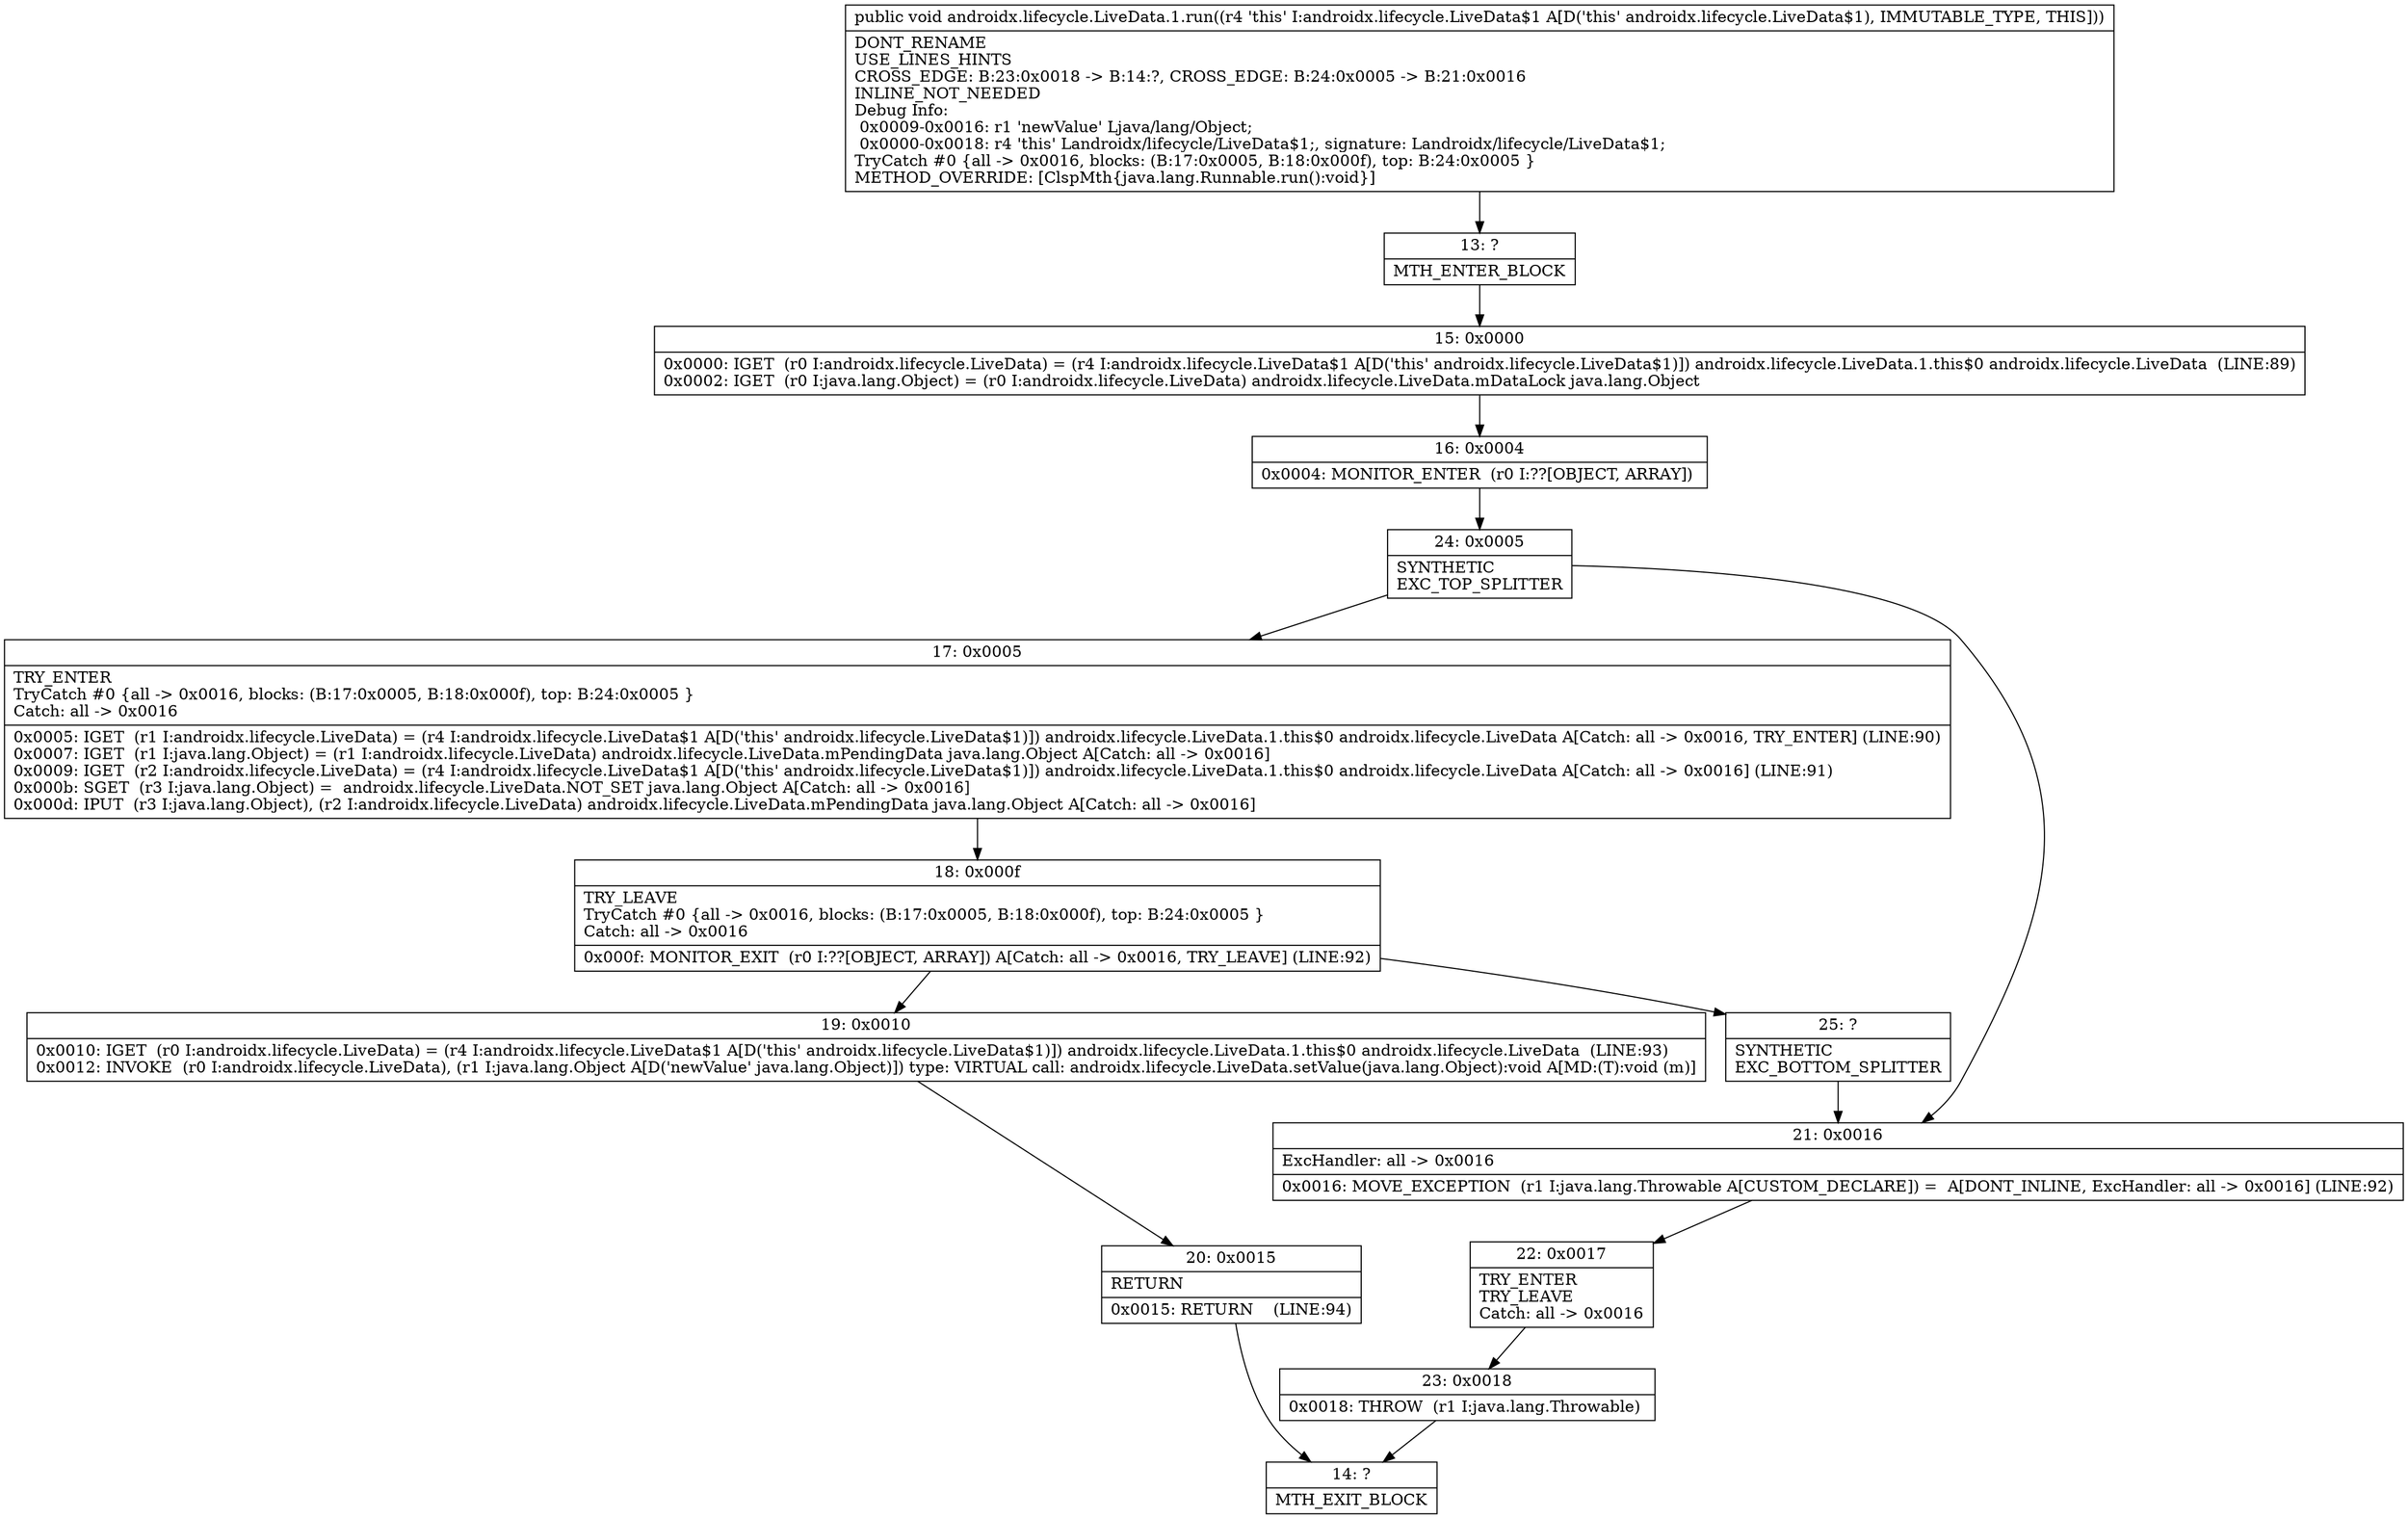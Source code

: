 digraph "CFG forandroidx.lifecycle.LiveData.1.run()V" {
Node_13 [shape=record,label="{13\:\ ?|MTH_ENTER_BLOCK\l}"];
Node_15 [shape=record,label="{15\:\ 0x0000|0x0000: IGET  (r0 I:androidx.lifecycle.LiveData) = (r4 I:androidx.lifecycle.LiveData$1 A[D('this' androidx.lifecycle.LiveData$1)]) androidx.lifecycle.LiveData.1.this$0 androidx.lifecycle.LiveData  (LINE:89)\l0x0002: IGET  (r0 I:java.lang.Object) = (r0 I:androidx.lifecycle.LiveData) androidx.lifecycle.LiveData.mDataLock java.lang.Object \l}"];
Node_16 [shape=record,label="{16\:\ 0x0004|0x0004: MONITOR_ENTER  (r0 I:??[OBJECT, ARRAY]) \l}"];
Node_24 [shape=record,label="{24\:\ 0x0005|SYNTHETIC\lEXC_TOP_SPLITTER\l}"];
Node_17 [shape=record,label="{17\:\ 0x0005|TRY_ENTER\lTryCatch #0 \{all \-\> 0x0016, blocks: (B:17:0x0005, B:18:0x000f), top: B:24:0x0005 \}\lCatch: all \-\> 0x0016\l|0x0005: IGET  (r1 I:androidx.lifecycle.LiveData) = (r4 I:androidx.lifecycle.LiveData$1 A[D('this' androidx.lifecycle.LiveData$1)]) androidx.lifecycle.LiveData.1.this$0 androidx.lifecycle.LiveData A[Catch: all \-\> 0x0016, TRY_ENTER] (LINE:90)\l0x0007: IGET  (r1 I:java.lang.Object) = (r1 I:androidx.lifecycle.LiveData) androidx.lifecycle.LiveData.mPendingData java.lang.Object A[Catch: all \-\> 0x0016]\l0x0009: IGET  (r2 I:androidx.lifecycle.LiveData) = (r4 I:androidx.lifecycle.LiveData$1 A[D('this' androidx.lifecycle.LiveData$1)]) androidx.lifecycle.LiveData.1.this$0 androidx.lifecycle.LiveData A[Catch: all \-\> 0x0016] (LINE:91)\l0x000b: SGET  (r3 I:java.lang.Object) =  androidx.lifecycle.LiveData.NOT_SET java.lang.Object A[Catch: all \-\> 0x0016]\l0x000d: IPUT  (r3 I:java.lang.Object), (r2 I:androidx.lifecycle.LiveData) androidx.lifecycle.LiveData.mPendingData java.lang.Object A[Catch: all \-\> 0x0016]\l}"];
Node_18 [shape=record,label="{18\:\ 0x000f|TRY_LEAVE\lTryCatch #0 \{all \-\> 0x0016, blocks: (B:17:0x0005, B:18:0x000f), top: B:24:0x0005 \}\lCatch: all \-\> 0x0016\l|0x000f: MONITOR_EXIT  (r0 I:??[OBJECT, ARRAY]) A[Catch: all \-\> 0x0016, TRY_LEAVE] (LINE:92)\l}"];
Node_19 [shape=record,label="{19\:\ 0x0010|0x0010: IGET  (r0 I:androidx.lifecycle.LiveData) = (r4 I:androidx.lifecycle.LiveData$1 A[D('this' androidx.lifecycle.LiveData$1)]) androidx.lifecycle.LiveData.1.this$0 androidx.lifecycle.LiveData  (LINE:93)\l0x0012: INVOKE  (r0 I:androidx.lifecycle.LiveData), (r1 I:java.lang.Object A[D('newValue' java.lang.Object)]) type: VIRTUAL call: androidx.lifecycle.LiveData.setValue(java.lang.Object):void A[MD:(T):void (m)]\l}"];
Node_20 [shape=record,label="{20\:\ 0x0015|RETURN\l|0x0015: RETURN    (LINE:94)\l}"];
Node_14 [shape=record,label="{14\:\ ?|MTH_EXIT_BLOCK\l}"];
Node_25 [shape=record,label="{25\:\ ?|SYNTHETIC\lEXC_BOTTOM_SPLITTER\l}"];
Node_21 [shape=record,label="{21\:\ 0x0016|ExcHandler: all \-\> 0x0016\l|0x0016: MOVE_EXCEPTION  (r1 I:java.lang.Throwable A[CUSTOM_DECLARE]) =  A[DONT_INLINE, ExcHandler: all \-\> 0x0016] (LINE:92)\l}"];
Node_22 [shape=record,label="{22\:\ 0x0017|TRY_ENTER\lTRY_LEAVE\lCatch: all \-\> 0x0016\l}"];
Node_23 [shape=record,label="{23\:\ 0x0018|0x0018: THROW  (r1 I:java.lang.Throwable) \l}"];
MethodNode[shape=record,label="{public void androidx.lifecycle.LiveData.1.run((r4 'this' I:androidx.lifecycle.LiveData$1 A[D('this' androidx.lifecycle.LiveData$1), IMMUTABLE_TYPE, THIS]))  | DONT_RENAME\lUSE_LINES_HINTS\lCROSS_EDGE: B:23:0x0018 \-\> B:14:?, CROSS_EDGE: B:24:0x0005 \-\> B:21:0x0016\lINLINE_NOT_NEEDED\lDebug Info:\l  0x0009\-0x0016: r1 'newValue' Ljava\/lang\/Object;\l  0x0000\-0x0018: r4 'this' Landroidx\/lifecycle\/LiveData$1;, signature: Landroidx\/lifecycle\/LiveData$1;\lTryCatch #0 \{all \-\> 0x0016, blocks: (B:17:0x0005, B:18:0x000f), top: B:24:0x0005 \}\lMETHOD_OVERRIDE: [ClspMth\{java.lang.Runnable.run():void\}]\l}"];
MethodNode -> Node_13;Node_13 -> Node_15;
Node_15 -> Node_16;
Node_16 -> Node_24;
Node_24 -> Node_17;
Node_24 -> Node_21;
Node_17 -> Node_18;
Node_18 -> Node_19;
Node_18 -> Node_25;
Node_19 -> Node_20;
Node_20 -> Node_14;
Node_25 -> Node_21;
Node_21 -> Node_22;
Node_22 -> Node_23;
Node_23 -> Node_14;
}

